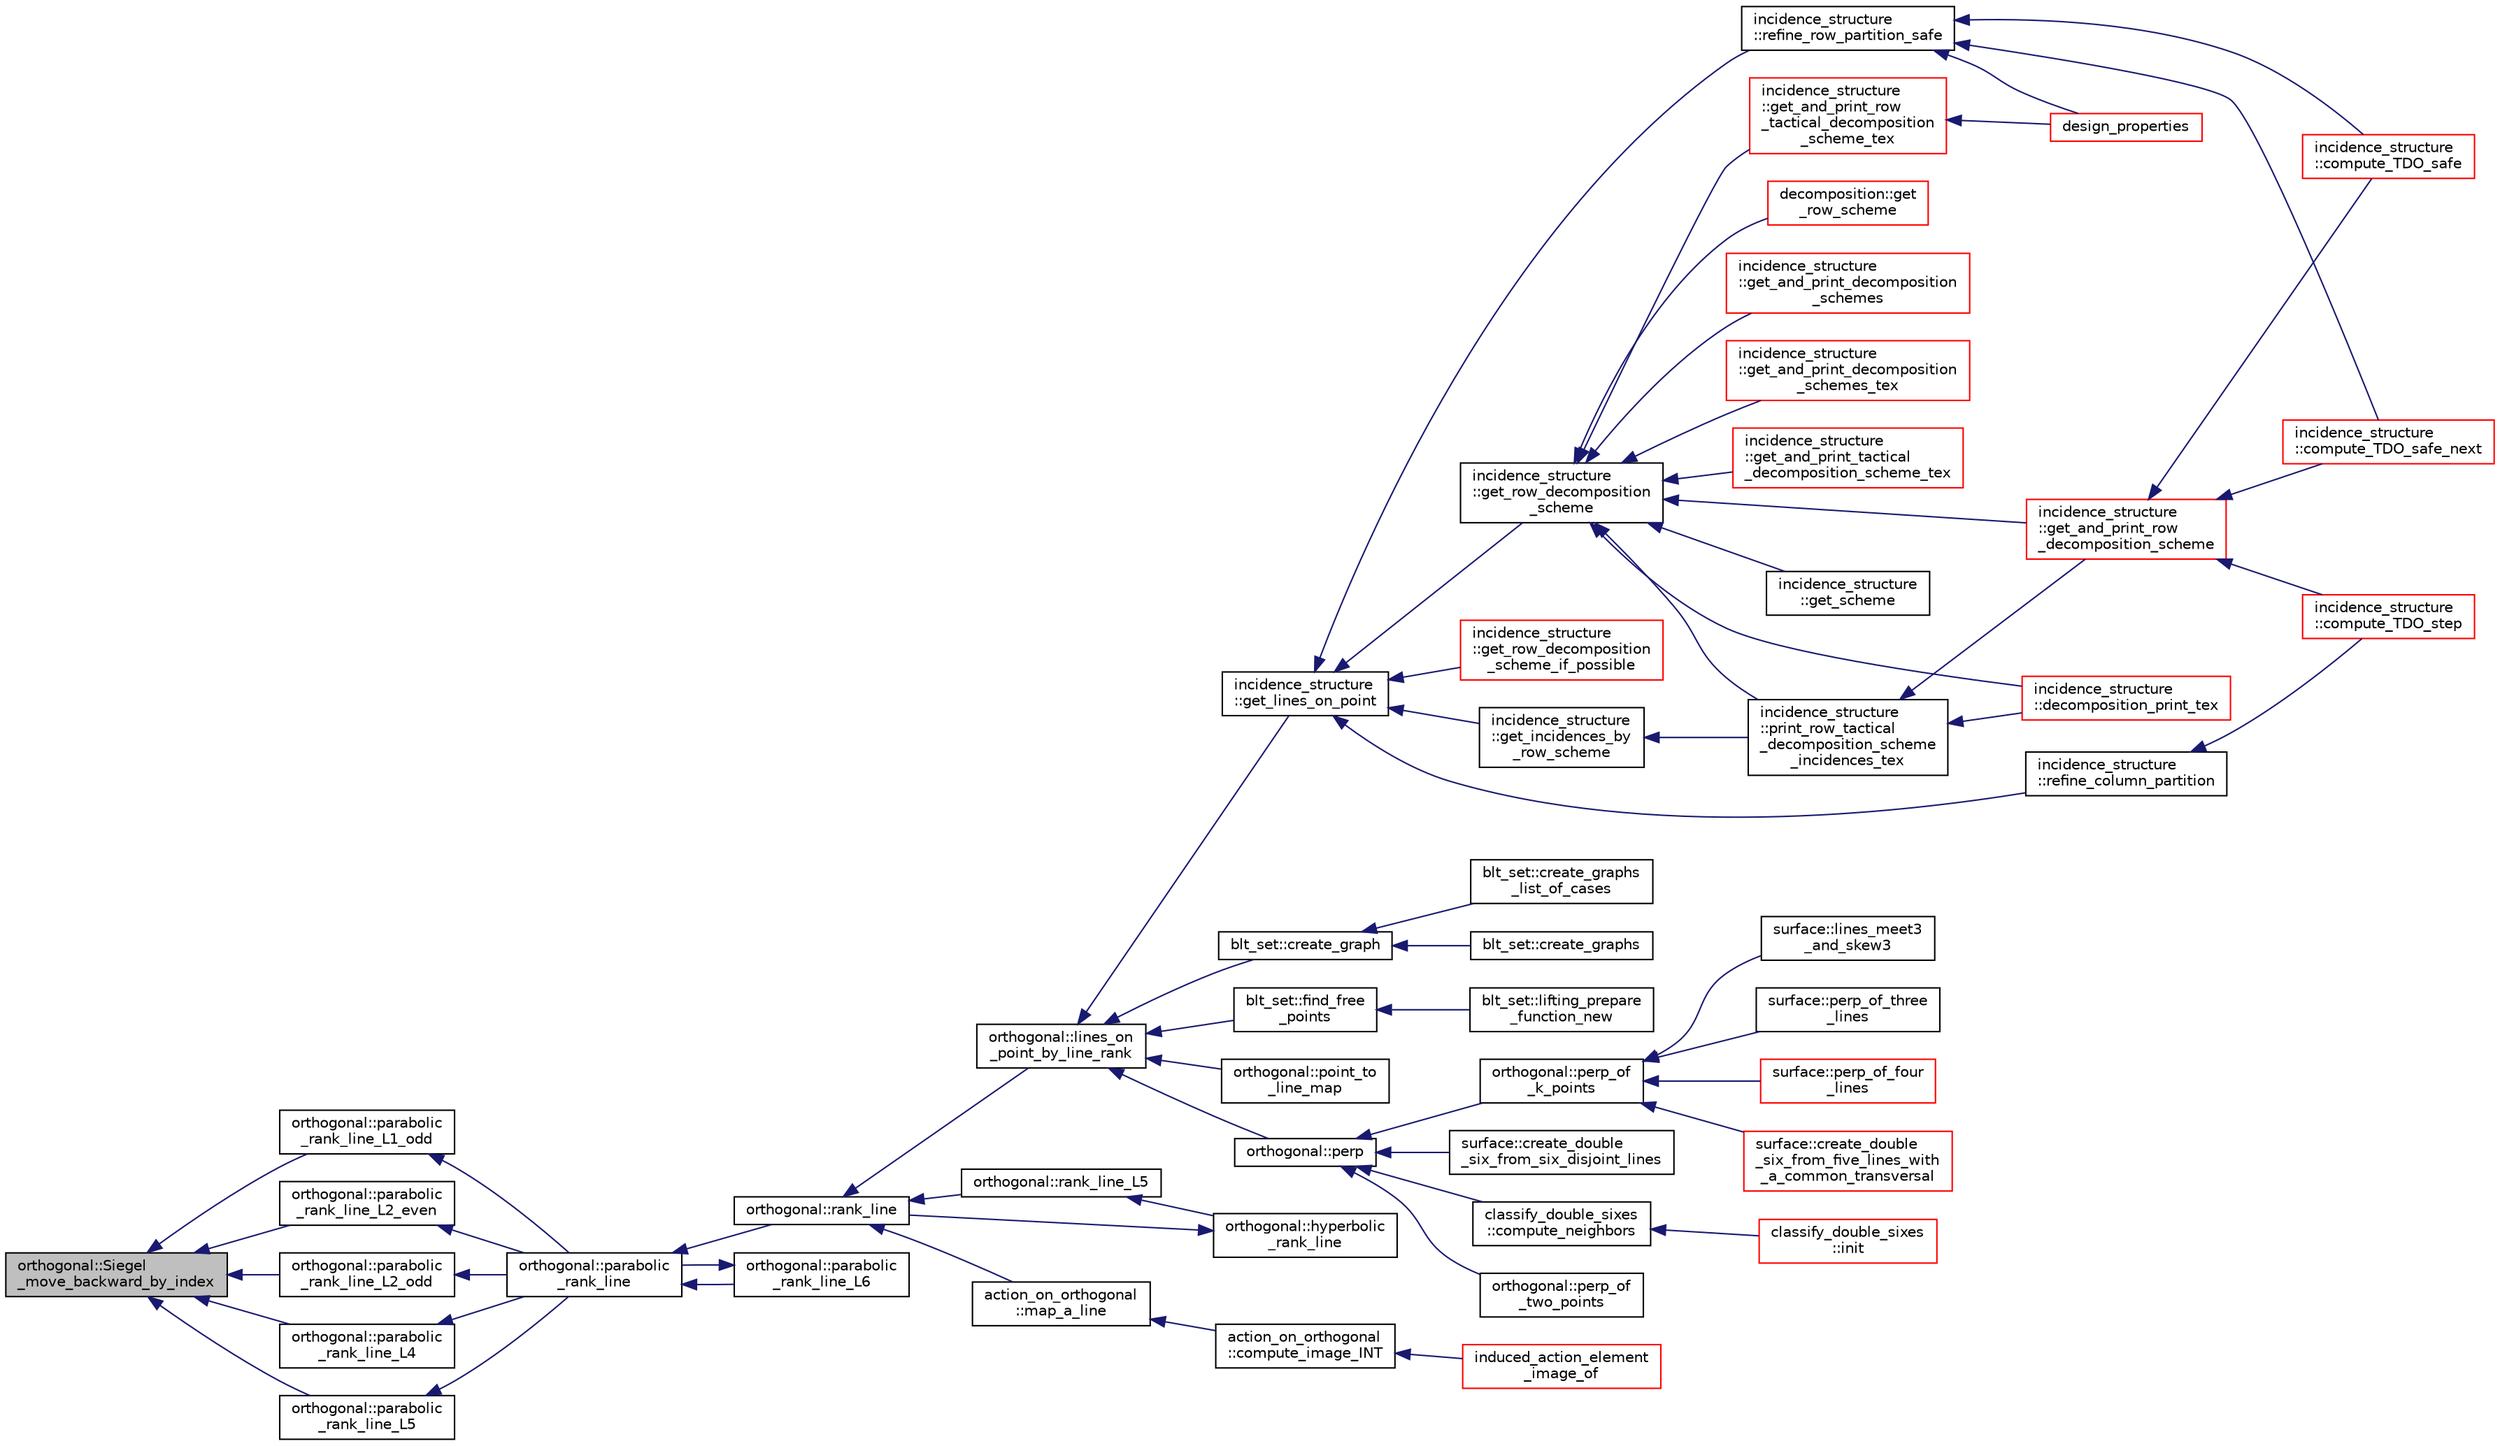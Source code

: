 digraph "orthogonal::Siegel_move_backward_by_index"
{
  edge [fontname="Helvetica",fontsize="10",labelfontname="Helvetica",labelfontsize="10"];
  node [fontname="Helvetica",fontsize="10",shape=record];
  rankdir="LR";
  Node42217 [label="orthogonal::Siegel\l_move_backward_by_index",height=0.2,width=0.4,color="black", fillcolor="grey75", style="filled", fontcolor="black"];
  Node42217 -> Node42218 [dir="back",color="midnightblue",fontsize="10",style="solid",fontname="Helvetica"];
  Node42218 [label="orthogonal::parabolic\l_rank_line_L1_odd",height=0.2,width=0.4,color="black", fillcolor="white", style="filled",URL="$d7/daa/classorthogonal.html#aab93abadf848b0a5d72b367f155cd7e4"];
  Node42218 -> Node42219 [dir="back",color="midnightblue",fontsize="10",style="solid",fontname="Helvetica"];
  Node42219 [label="orthogonal::parabolic\l_rank_line",height=0.2,width=0.4,color="black", fillcolor="white", style="filled",URL="$d7/daa/classorthogonal.html#a7df334ceca90bc5b90c56354dbaf45c9"];
  Node42219 -> Node42220 [dir="back",color="midnightblue",fontsize="10",style="solid",fontname="Helvetica"];
  Node42220 [label="orthogonal::rank_line",height=0.2,width=0.4,color="black", fillcolor="white", style="filled",URL="$d7/daa/classorthogonal.html#a5e1b5a3eb76840f425e71f25dabcd470"];
  Node42220 -> Node42221 [dir="back",color="midnightblue",fontsize="10",style="solid",fontname="Helvetica"];
  Node42221 [label="orthogonal::lines_on\l_point_by_line_rank",height=0.2,width=0.4,color="black", fillcolor="white", style="filled",URL="$d7/daa/classorthogonal.html#adc21874b6da3cd3585c704994fb538aa"];
  Node42221 -> Node42222 [dir="back",color="midnightblue",fontsize="10",style="solid",fontname="Helvetica"];
  Node42222 [label="blt_set::create_graph",height=0.2,width=0.4,color="black", fillcolor="white", style="filled",URL="$d1/d3d/classblt__set.html#ae92249ece99ffbc92e93e49cd5d5dccf"];
  Node42222 -> Node42223 [dir="back",color="midnightblue",fontsize="10",style="solid",fontname="Helvetica"];
  Node42223 [label="blt_set::create_graphs",height=0.2,width=0.4,color="black", fillcolor="white", style="filled",URL="$d1/d3d/classblt__set.html#a3f1d4a8ed15875c47b327949f26a4533"];
  Node42222 -> Node42224 [dir="back",color="midnightblue",fontsize="10",style="solid",fontname="Helvetica"];
  Node42224 [label="blt_set::create_graphs\l_list_of_cases",height=0.2,width=0.4,color="black", fillcolor="white", style="filled",URL="$d1/d3d/classblt__set.html#a91ad531d4154bd887182dbd6121476f3"];
  Node42221 -> Node42225 [dir="back",color="midnightblue",fontsize="10",style="solid",fontname="Helvetica"];
  Node42225 [label="blt_set::find_free\l_points",height=0.2,width=0.4,color="black", fillcolor="white", style="filled",URL="$d1/d3d/classblt__set.html#a71f82dd3dc4a901ea2a0949d2f1af302"];
  Node42225 -> Node42226 [dir="back",color="midnightblue",fontsize="10",style="solid",fontname="Helvetica"];
  Node42226 [label="blt_set::lifting_prepare\l_function_new",height=0.2,width=0.4,color="black", fillcolor="white", style="filled",URL="$d1/d3d/classblt__set.html#a1314b7c0a3b78ba54c0f61a397d8afce"];
  Node42221 -> Node42227 [dir="back",color="midnightblue",fontsize="10",style="solid",fontname="Helvetica"];
  Node42227 [label="orthogonal::point_to\l_line_map",height=0.2,width=0.4,color="black", fillcolor="white", style="filled",URL="$d7/daa/classorthogonal.html#a1eae48671390d1c251303be93b45f9e4"];
  Node42221 -> Node42228 [dir="back",color="midnightblue",fontsize="10",style="solid",fontname="Helvetica"];
  Node42228 [label="orthogonal::perp",height=0.2,width=0.4,color="black", fillcolor="white", style="filled",URL="$d7/daa/classorthogonal.html#ae80e0fa8d1e8caddb9afbb466e3d3189"];
  Node42228 -> Node42229 [dir="back",color="midnightblue",fontsize="10",style="solid",fontname="Helvetica"];
  Node42229 [label="orthogonal::perp_of\l_two_points",height=0.2,width=0.4,color="black", fillcolor="white", style="filled",URL="$d7/daa/classorthogonal.html#a6a05fef2e61ed508bff66d6728c58ec0"];
  Node42228 -> Node42230 [dir="back",color="midnightblue",fontsize="10",style="solid",fontname="Helvetica"];
  Node42230 [label="orthogonal::perp_of\l_k_points",height=0.2,width=0.4,color="black", fillcolor="white", style="filled",URL="$d7/daa/classorthogonal.html#a6a92a4680dc76bb289141fc5c765f5fb"];
  Node42230 -> Node42231 [dir="back",color="midnightblue",fontsize="10",style="solid",fontname="Helvetica"];
  Node42231 [label="surface::lines_meet3\l_and_skew3",height=0.2,width=0.4,color="black", fillcolor="white", style="filled",URL="$d5/d88/classsurface.html#af87ed9d20b980a89342f20c206ae5790"];
  Node42230 -> Node42232 [dir="back",color="midnightblue",fontsize="10",style="solid",fontname="Helvetica"];
  Node42232 [label="surface::perp_of_three\l_lines",height=0.2,width=0.4,color="black", fillcolor="white", style="filled",URL="$d5/d88/classsurface.html#aaa43449a367799d405821a1cd5a7e644"];
  Node42230 -> Node42233 [dir="back",color="midnightblue",fontsize="10",style="solid",fontname="Helvetica"];
  Node42233 [label="surface::perp_of_four\l_lines",height=0.2,width=0.4,color="red", fillcolor="white", style="filled",URL="$d5/d88/classsurface.html#a8da8a93f1fcbf344eb943869b0d488f1"];
  Node42230 -> Node42243 [dir="back",color="midnightblue",fontsize="10",style="solid",fontname="Helvetica"];
  Node42243 [label="surface::create_double\l_six_from_five_lines_with\l_a_common_transversal",height=0.2,width=0.4,color="red", fillcolor="white", style="filled",URL="$d5/d88/classsurface.html#a6d8fafa386893521305e016011d55673"];
  Node42228 -> Node42257 [dir="back",color="midnightblue",fontsize="10",style="solid",fontname="Helvetica"];
  Node42257 [label="surface::create_double\l_six_from_six_disjoint_lines",height=0.2,width=0.4,color="black", fillcolor="white", style="filled",URL="$d5/d88/classsurface.html#a4c44f0a33d709edee71537547880dd87"];
  Node42228 -> Node42258 [dir="back",color="midnightblue",fontsize="10",style="solid",fontname="Helvetica"];
  Node42258 [label="classify_double_sixes\l::compute_neighbors",height=0.2,width=0.4,color="black", fillcolor="white", style="filled",URL="$dd/d23/classclassify__double__sixes.html#a675e241052c36c58063ddcfc06d209b2"];
  Node42258 -> Node42237 [dir="back",color="midnightblue",fontsize="10",style="solid",fontname="Helvetica"];
  Node42237 [label="classify_double_sixes\l::init",height=0.2,width=0.4,color="red", fillcolor="white", style="filled",URL="$dd/d23/classclassify__double__sixes.html#a8c5c41d5124b35379d626480ff225f7b"];
  Node42221 -> Node42259 [dir="back",color="midnightblue",fontsize="10",style="solid",fontname="Helvetica"];
  Node42259 [label="incidence_structure\l::get_lines_on_point",height=0.2,width=0.4,color="black", fillcolor="white", style="filled",URL="$da/d8a/classincidence__structure.html#a09148fd9478525b4a65c8e44833d1861"];
  Node42259 -> Node42260 [dir="back",color="midnightblue",fontsize="10",style="solid",fontname="Helvetica"];
  Node42260 [label="incidence_structure\l::refine_row_partition_safe",height=0.2,width=0.4,color="black", fillcolor="white", style="filled",URL="$da/d8a/classincidence__structure.html#ae84b2dc0f1a0cd1f9acfadcae21e3745"];
  Node42260 -> Node42261 [dir="back",color="midnightblue",fontsize="10",style="solid",fontname="Helvetica"];
  Node42261 [label="design_properties",height=0.2,width=0.4,color="red", fillcolor="white", style="filled",URL="$d9/dc2/apps_2combinatorics_2design_8_c.html#a7d7aac893d68b4a25d1ab91b57ae2af1"];
  Node42260 -> Node42265 [dir="back",color="midnightblue",fontsize="10",style="solid",fontname="Helvetica"];
  Node42265 [label="incidence_structure\l::compute_TDO_safe_next",height=0.2,width=0.4,color="red", fillcolor="white", style="filled",URL="$da/d8a/classincidence__structure.html#a7c315a348fc6bed0f8642767cc9cd7d1"];
  Node42260 -> Node42268 [dir="back",color="midnightblue",fontsize="10",style="solid",fontname="Helvetica"];
  Node42268 [label="incidence_structure\l::compute_TDO_safe",height=0.2,width=0.4,color="red", fillcolor="white", style="filled",URL="$da/d8a/classincidence__structure.html#ab1409e71c4b6855e49edfd3526644202"];
  Node42259 -> Node42282 [dir="back",color="midnightblue",fontsize="10",style="solid",fontname="Helvetica"];
  Node42282 [label="incidence_structure\l::refine_column_partition",height=0.2,width=0.4,color="black", fillcolor="white", style="filled",URL="$da/d8a/classincidence__structure.html#ac262f307c1531d67496129dc7890cda4"];
  Node42282 -> Node42283 [dir="back",color="midnightblue",fontsize="10",style="solid",fontname="Helvetica"];
  Node42283 [label="incidence_structure\l::compute_TDO_step",height=0.2,width=0.4,color="red", fillcolor="white", style="filled",URL="$da/d8a/classincidence__structure.html#a6175accaa64033df34d722c594a8b827"];
  Node42259 -> Node42287 [dir="back",color="midnightblue",fontsize="10",style="solid",fontname="Helvetica"];
  Node42287 [label="incidence_structure\l::get_incidences_by\l_row_scheme",height=0.2,width=0.4,color="black", fillcolor="white", style="filled",URL="$da/d8a/classincidence__structure.html#addab249e03244133841bd793389c792c"];
  Node42287 -> Node42288 [dir="back",color="midnightblue",fontsize="10",style="solid",fontname="Helvetica"];
  Node42288 [label="incidence_structure\l::print_row_tactical\l_decomposition_scheme\l_incidences_tex",height=0.2,width=0.4,color="black", fillcolor="white", style="filled",URL="$da/d8a/classincidence__structure.html#a23279d5c98b702de05171c245d5375fa"];
  Node42288 -> Node42289 [dir="back",color="midnightblue",fontsize="10",style="solid",fontname="Helvetica"];
  Node42289 [label="incidence_structure\l::get_and_print_row\l_decomposition_scheme",height=0.2,width=0.4,color="red", fillcolor="white", style="filled",URL="$da/d8a/classincidence__structure.html#a4a1e589bb5c47fb2d98fdb561b669dcf"];
  Node42289 -> Node42265 [dir="back",color="midnightblue",fontsize="10",style="solid",fontname="Helvetica"];
  Node42289 -> Node42268 [dir="back",color="midnightblue",fontsize="10",style="solid",fontname="Helvetica"];
  Node42289 -> Node42283 [dir="back",color="midnightblue",fontsize="10",style="solid",fontname="Helvetica"];
  Node42288 -> Node42290 [dir="back",color="midnightblue",fontsize="10",style="solid",fontname="Helvetica"];
  Node42290 [label="incidence_structure\l::decomposition_print_tex",height=0.2,width=0.4,color="red", fillcolor="white", style="filled",URL="$da/d8a/classincidence__structure.html#ada3fae9fd1819b36e6bfe18dedd01e6a"];
  Node42259 -> Node42291 [dir="back",color="midnightblue",fontsize="10",style="solid",fontname="Helvetica"];
  Node42291 [label="incidence_structure\l::get_row_decomposition\l_scheme",height=0.2,width=0.4,color="black", fillcolor="white", style="filled",URL="$da/d8a/classincidence__structure.html#aa0ad04253ba8e75bb15900ee8b01c9aa"];
  Node42291 -> Node42292 [dir="back",color="midnightblue",fontsize="10",style="solid",fontname="Helvetica"];
  Node42292 [label="decomposition::get\l_row_scheme",height=0.2,width=0.4,color="red", fillcolor="white", style="filled",URL="$d3/d2b/classdecomposition.html#acdb57cdc0c5b1b4692337a7a629f7113"];
  Node42291 -> Node42288 [dir="back",color="midnightblue",fontsize="10",style="solid",fontname="Helvetica"];
  Node42291 -> Node42289 [dir="back",color="midnightblue",fontsize="10",style="solid",fontname="Helvetica"];
  Node42291 -> Node42294 [dir="back",color="midnightblue",fontsize="10",style="solid",fontname="Helvetica"];
  Node42294 [label="incidence_structure\l::get_and_print_decomposition\l_schemes",height=0.2,width=0.4,color="red", fillcolor="white", style="filled",URL="$da/d8a/classincidence__structure.html#a95766a2ffb220bae98b60ed3c91bce9a"];
  Node42291 -> Node42298 [dir="back",color="midnightblue",fontsize="10",style="solid",fontname="Helvetica"];
  Node42298 [label="incidence_structure\l::get_and_print_decomposition\l_schemes_tex",height=0.2,width=0.4,color="red", fillcolor="white", style="filled",URL="$da/d8a/classincidence__structure.html#a2a9844501c86ee7588a64227cc6867e5"];
  Node42291 -> Node42299 [dir="back",color="midnightblue",fontsize="10",style="solid",fontname="Helvetica"];
  Node42299 [label="incidence_structure\l::get_and_print_tactical\l_decomposition_scheme_tex",height=0.2,width=0.4,color="red", fillcolor="white", style="filled",URL="$da/d8a/classincidence__structure.html#a88a5db2769f6529b86c1ee250ceed24d"];
  Node42291 -> Node42300 [dir="back",color="midnightblue",fontsize="10",style="solid",fontname="Helvetica"];
  Node42300 [label="incidence_structure\l::get_scheme",height=0.2,width=0.4,color="black", fillcolor="white", style="filled",URL="$da/d8a/classincidence__structure.html#a13191a7c41cd54c5a453e82395893ad9"];
  Node42291 -> Node42301 [dir="back",color="midnightblue",fontsize="10",style="solid",fontname="Helvetica"];
  Node42301 [label="incidence_structure\l::get_and_print_row\l_tactical_decomposition\l_scheme_tex",height=0.2,width=0.4,color="red", fillcolor="white", style="filled",URL="$da/d8a/classincidence__structure.html#a93bcc4c9c4ebb9635a60b2c5df9c43b0"];
  Node42301 -> Node42261 [dir="back",color="midnightblue",fontsize="10",style="solid",fontname="Helvetica"];
  Node42291 -> Node42290 [dir="back",color="midnightblue",fontsize="10",style="solid",fontname="Helvetica"];
  Node42259 -> Node42302 [dir="back",color="midnightblue",fontsize="10",style="solid",fontname="Helvetica"];
  Node42302 [label="incidence_structure\l::get_row_decomposition\l_scheme_if_possible",height=0.2,width=0.4,color="red", fillcolor="white", style="filled",URL="$da/d8a/classincidence__structure.html#ac93d2a6419b0fca3f25f101c5f08caf5"];
  Node42220 -> Node42304 [dir="back",color="midnightblue",fontsize="10",style="solid",fontname="Helvetica"];
  Node42304 [label="orthogonal::rank_line_L5",height=0.2,width=0.4,color="black", fillcolor="white", style="filled",URL="$d7/daa/classorthogonal.html#a80bcc065004ef76b70cef437fff6f54c"];
  Node42304 -> Node42305 [dir="back",color="midnightblue",fontsize="10",style="solid",fontname="Helvetica"];
  Node42305 [label="orthogonal::hyperbolic\l_rank_line",height=0.2,width=0.4,color="black", fillcolor="white", style="filled",URL="$d7/daa/classorthogonal.html#a2810f9a6851f445b03fdbfe2a888e9f5"];
  Node42305 -> Node42220 [dir="back",color="midnightblue",fontsize="10",style="solid",fontname="Helvetica"];
  Node42220 -> Node42306 [dir="back",color="midnightblue",fontsize="10",style="solid",fontname="Helvetica"];
  Node42306 [label="action_on_orthogonal\l::map_a_line",height=0.2,width=0.4,color="black", fillcolor="white", style="filled",URL="$dc/d87/classaction__on__orthogonal.html#ac7e41a4bbc9e0f2813f2f7030f3ed177"];
  Node42306 -> Node42307 [dir="back",color="midnightblue",fontsize="10",style="solid",fontname="Helvetica"];
  Node42307 [label="action_on_orthogonal\l::compute_image_INT",height=0.2,width=0.4,color="black", fillcolor="white", style="filled",URL="$dc/d87/classaction__on__orthogonal.html#a53cee5a150163f7614151b9cd1fc06f3"];
  Node42307 -> Node42308 [dir="back",color="midnightblue",fontsize="10",style="solid",fontname="Helvetica"];
  Node42308 [label="induced_action_element\l_image_of",height=0.2,width=0.4,color="red", fillcolor="white", style="filled",URL="$d3/d27/interface_8_c.html#a821850d6c3988dd122de0489cd36f0f0"];
  Node42219 -> Node42508 [dir="back",color="midnightblue",fontsize="10",style="solid",fontname="Helvetica"];
  Node42508 [label="orthogonal::parabolic\l_rank_line_L6",height=0.2,width=0.4,color="black", fillcolor="white", style="filled",URL="$d7/daa/classorthogonal.html#ab242f864cc2a012dee7c379649d2e566"];
  Node42508 -> Node42219 [dir="back",color="midnightblue",fontsize="10",style="solid",fontname="Helvetica"];
  Node42217 -> Node42509 [dir="back",color="midnightblue",fontsize="10",style="solid",fontname="Helvetica"];
  Node42509 [label="orthogonal::parabolic\l_rank_line_L2_even",height=0.2,width=0.4,color="black", fillcolor="white", style="filled",URL="$d7/daa/classorthogonal.html#ad884e741520104066da699b1133deeb0"];
  Node42509 -> Node42219 [dir="back",color="midnightblue",fontsize="10",style="solid",fontname="Helvetica"];
  Node42217 -> Node42510 [dir="back",color="midnightblue",fontsize="10",style="solid",fontname="Helvetica"];
  Node42510 [label="orthogonal::parabolic\l_rank_line_L2_odd",height=0.2,width=0.4,color="black", fillcolor="white", style="filled",URL="$d7/daa/classorthogonal.html#a87ddd814e99966b82e69a1041307074f"];
  Node42510 -> Node42219 [dir="back",color="midnightblue",fontsize="10",style="solid",fontname="Helvetica"];
  Node42217 -> Node42511 [dir="back",color="midnightblue",fontsize="10",style="solid",fontname="Helvetica"];
  Node42511 [label="orthogonal::parabolic\l_rank_line_L4",height=0.2,width=0.4,color="black", fillcolor="white", style="filled",URL="$d7/daa/classorthogonal.html#a9e693d30c0ade825f389feec38ea83b2"];
  Node42511 -> Node42219 [dir="back",color="midnightblue",fontsize="10",style="solid",fontname="Helvetica"];
  Node42217 -> Node42512 [dir="back",color="midnightblue",fontsize="10",style="solid",fontname="Helvetica"];
  Node42512 [label="orthogonal::parabolic\l_rank_line_L5",height=0.2,width=0.4,color="black", fillcolor="white", style="filled",URL="$d7/daa/classorthogonal.html#ab9ff5dd42f31a297d03c559a4934a950"];
  Node42512 -> Node42219 [dir="back",color="midnightblue",fontsize="10",style="solid",fontname="Helvetica"];
}
